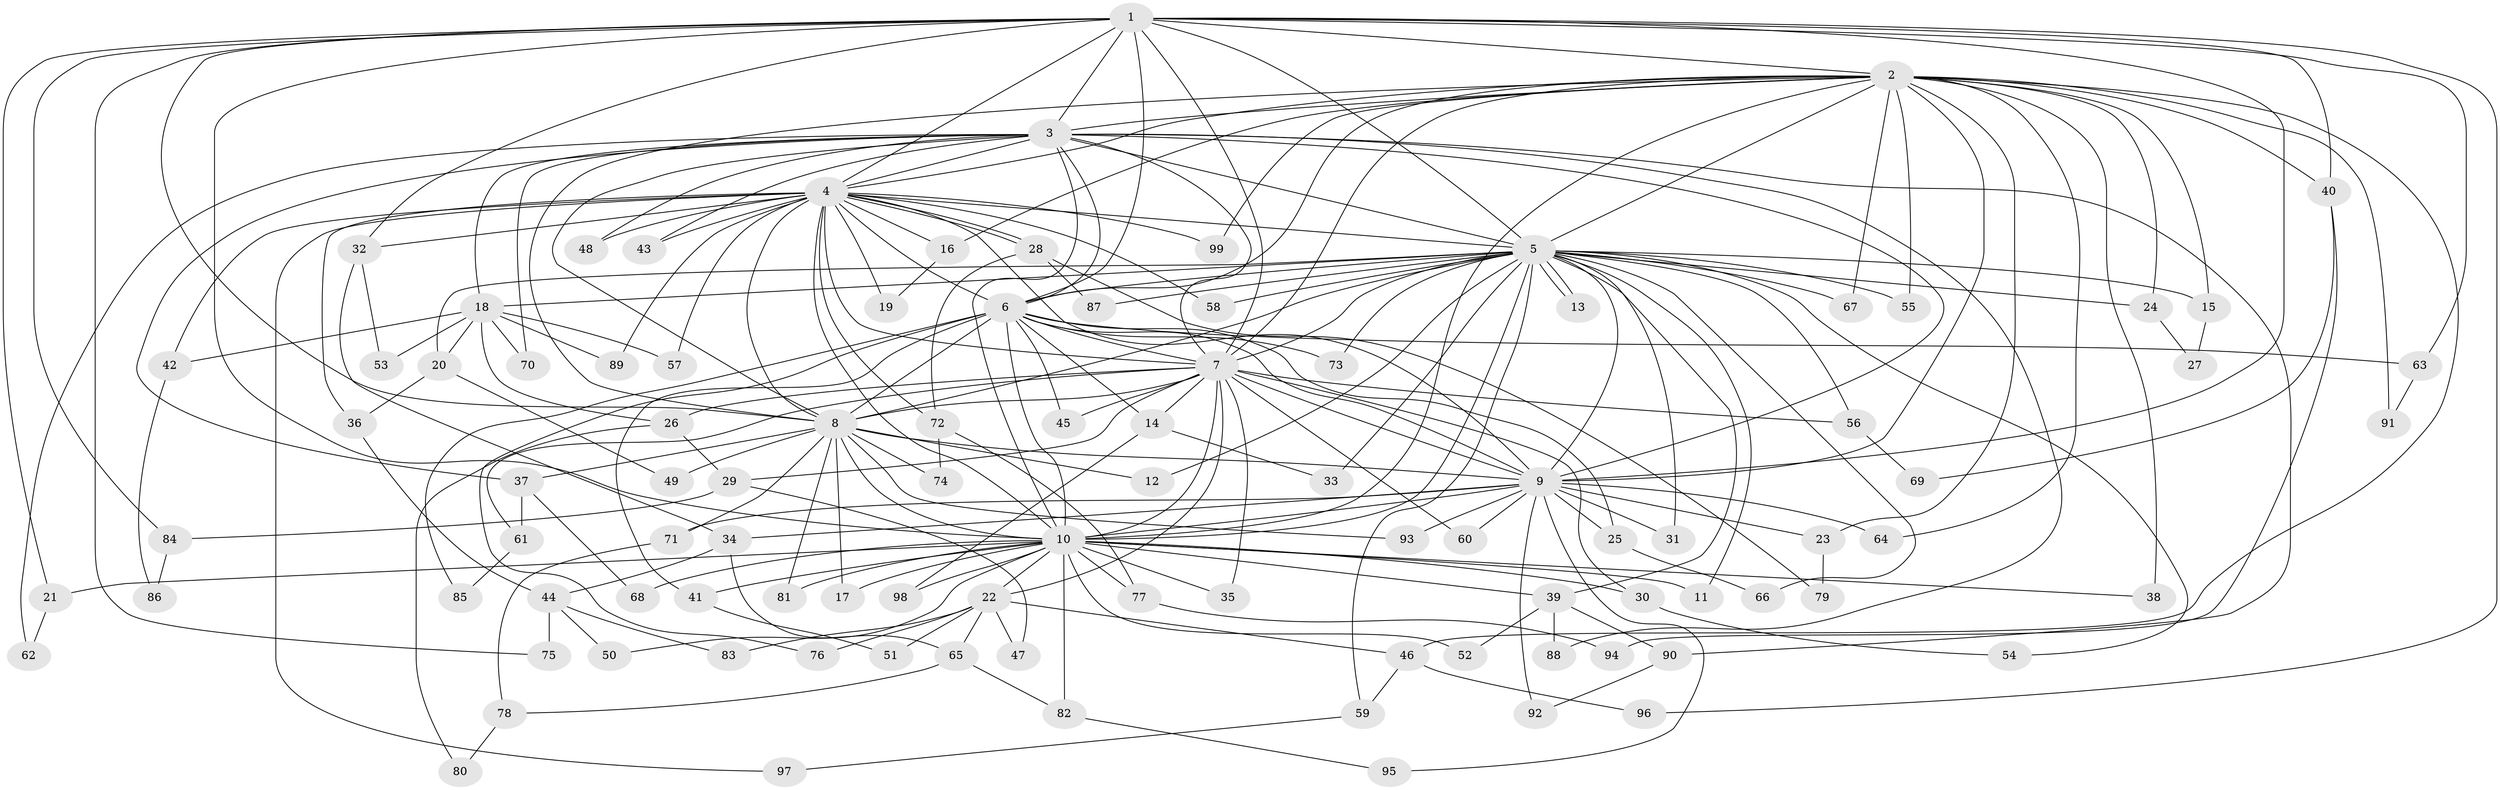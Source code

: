 // Generated by graph-tools (version 1.1) at 2025/43/03/09/25 04:43:36]
// undirected, 99 vertices, 223 edges
graph export_dot {
graph [start="1"]
  node [color=gray90,style=filled];
  1;
  2;
  3;
  4;
  5;
  6;
  7;
  8;
  9;
  10;
  11;
  12;
  13;
  14;
  15;
  16;
  17;
  18;
  19;
  20;
  21;
  22;
  23;
  24;
  25;
  26;
  27;
  28;
  29;
  30;
  31;
  32;
  33;
  34;
  35;
  36;
  37;
  38;
  39;
  40;
  41;
  42;
  43;
  44;
  45;
  46;
  47;
  48;
  49;
  50;
  51;
  52;
  53;
  54;
  55;
  56;
  57;
  58;
  59;
  60;
  61;
  62;
  63;
  64;
  65;
  66;
  67;
  68;
  69;
  70;
  71;
  72;
  73;
  74;
  75;
  76;
  77;
  78;
  79;
  80;
  81;
  82;
  83;
  84;
  85;
  86;
  87;
  88;
  89;
  90;
  91;
  92;
  93;
  94;
  95;
  96;
  97;
  98;
  99;
  1 -- 2;
  1 -- 3;
  1 -- 4;
  1 -- 5;
  1 -- 6;
  1 -- 7;
  1 -- 8;
  1 -- 9;
  1 -- 10;
  1 -- 21;
  1 -- 32;
  1 -- 40;
  1 -- 63;
  1 -- 75;
  1 -- 84;
  1 -- 96;
  2 -- 3;
  2 -- 4;
  2 -- 5;
  2 -- 6;
  2 -- 7;
  2 -- 8;
  2 -- 9;
  2 -- 10;
  2 -- 15;
  2 -- 16;
  2 -- 23;
  2 -- 24;
  2 -- 38;
  2 -- 40;
  2 -- 46;
  2 -- 55;
  2 -- 64;
  2 -- 67;
  2 -- 91;
  2 -- 99;
  3 -- 4;
  3 -- 5;
  3 -- 6;
  3 -- 7;
  3 -- 8;
  3 -- 9;
  3 -- 10;
  3 -- 18;
  3 -- 37;
  3 -- 43;
  3 -- 48;
  3 -- 62;
  3 -- 70;
  3 -- 88;
  3 -- 90;
  4 -- 5;
  4 -- 6;
  4 -- 7;
  4 -- 8;
  4 -- 9;
  4 -- 10;
  4 -- 16;
  4 -- 19;
  4 -- 28;
  4 -- 28;
  4 -- 32;
  4 -- 36;
  4 -- 42;
  4 -- 43;
  4 -- 48;
  4 -- 57;
  4 -- 58;
  4 -- 72;
  4 -- 89;
  4 -- 97;
  4 -- 99;
  5 -- 6;
  5 -- 7;
  5 -- 8;
  5 -- 9;
  5 -- 10;
  5 -- 11;
  5 -- 12;
  5 -- 13;
  5 -- 13;
  5 -- 15;
  5 -- 18;
  5 -- 20;
  5 -- 24;
  5 -- 31;
  5 -- 33;
  5 -- 39;
  5 -- 54;
  5 -- 55;
  5 -- 56;
  5 -- 58;
  5 -- 59;
  5 -- 66;
  5 -- 67;
  5 -- 73;
  5 -- 87;
  6 -- 7;
  6 -- 8;
  6 -- 9;
  6 -- 10;
  6 -- 14;
  6 -- 25;
  6 -- 41;
  6 -- 45;
  6 -- 63;
  6 -- 73;
  6 -- 76;
  6 -- 85;
  7 -- 8;
  7 -- 9;
  7 -- 10;
  7 -- 14;
  7 -- 22;
  7 -- 26;
  7 -- 29;
  7 -- 30;
  7 -- 35;
  7 -- 45;
  7 -- 56;
  7 -- 60;
  7 -- 61;
  8 -- 9;
  8 -- 10;
  8 -- 12;
  8 -- 17;
  8 -- 37;
  8 -- 49;
  8 -- 71;
  8 -- 74;
  8 -- 81;
  8 -- 93;
  9 -- 10;
  9 -- 23;
  9 -- 25;
  9 -- 31;
  9 -- 34;
  9 -- 60;
  9 -- 64;
  9 -- 71;
  9 -- 92;
  9 -- 93;
  9 -- 95;
  10 -- 11;
  10 -- 17;
  10 -- 21;
  10 -- 22;
  10 -- 30;
  10 -- 35;
  10 -- 38;
  10 -- 39;
  10 -- 41;
  10 -- 50;
  10 -- 52;
  10 -- 68;
  10 -- 77;
  10 -- 81;
  10 -- 82;
  10 -- 98;
  14 -- 33;
  14 -- 98;
  15 -- 27;
  16 -- 19;
  18 -- 20;
  18 -- 26;
  18 -- 42;
  18 -- 53;
  18 -- 57;
  18 -- 70;
  18 -- 89;
  20 -- 36;
  20 -- 49;
  21 -- 62;
  22 -- 46;
  22 -- 47;
  22 -- 51;
  22 -- 65;
  22 -- 76;
  22 -- 83;
  23 -- 79;
  24 -- 27;
  25 -- 66;
  26 -- 29;
  26 -- 80;
  28 -- 72;
  28 -- 79;
  28 -- 87;
  29 -- 47;
  29 -- 84;
  30 -- 54;
  32 -- 34;
  32 -- 53;
  34 -- 44;
  34 -- 65;
  36 -- 44;
  37 -- 61;
  37 -- 68;
  39 -- 52;
  39 -- 88;
  39 -- 90;
  40 -- 69;
  40 -- 94;
  41 -- 51;
  42 -- 86;
  44 -- 50;
  44 -- 75;
  44 -- 83;
  46 -- 59;
  46 -- 96;
  56 -- 69;
  59 -- 97;
  61 -- 85;
  63 -- 91;
  65 -- 78;
  65 -- 82;
  71 -- 78;
  72 -- 74;
  72 -- 77;
  77 -- 94;
  78 -- 80;
  82 -- 95;
  84 -- 86;
  90 -- 92;
}
